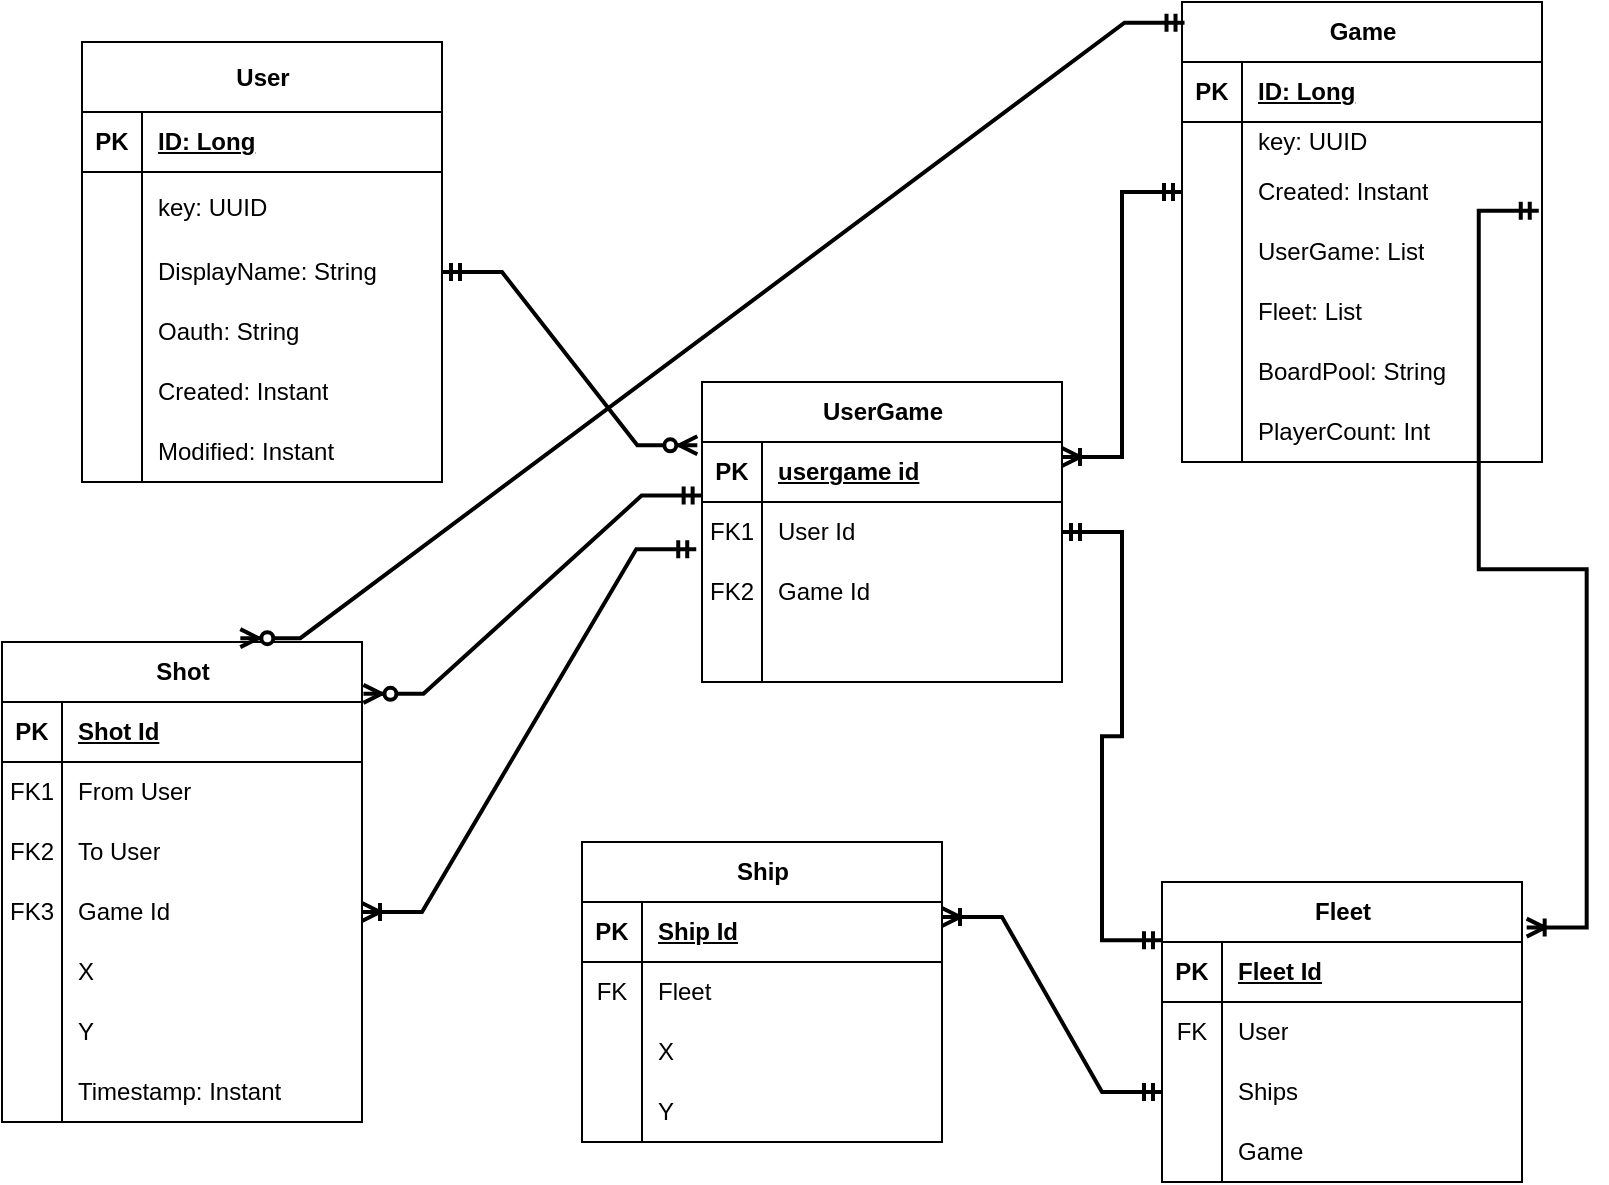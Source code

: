 <mxfile version="23.1.7" type="device">
  <diagram name="Page-1" id="1R1ldzDzsfyXUesDslBt">
    <mxGraphModel dx="1389" dy="1859" grid="1" gridSize="10" guides="1" tooltips="1" connect="1" arrows="1" fold="1" page="1" pageScale="1" pageWidth="850" pageHeight="1100" math="0" shadow="0">
      <root>
        <mxCell id="0" />
        <mxCell id="1" parent="0" />
        <mxCell id="1t25K9Thk2NmWBU2f-A0-1" value="User" style="shape=table;startSize=35;container=1;collapsible=1;childLayout=tableLayout;fixedRows=1;rowLines=0;fontStyle=1;align=center;resizeLast=1;html=1;" vertex="1" parent="1">
          <mxGeometry x="70" y="-990" width="180" height="220" as="geometry" />
        </mxCell>
        <mxCell id="1t25K9Thk2NmWBU2f-A0-2" value="" style="shape=tableRow;horizontal=0;startSize=0;swimlaneHead=0;swimlaneBody=0;fillColor=none;collapsible=0;dropTarget=0;points=[[0,0.5],[1,0.5]];portConstraint=eastwest;top=0;left=0;right=0;bottom=1;" vertex="1" parent="1t25K9Thk2NmWBU2f-A0-1">
          <mxGeometry y="35" width="180" height="30" as="geometry" />
        </mxCell>
        <mxCell id="1t25K9Thk2NmWBU2f-A0-3" value="PK" style="shape=partialRectangle;connectable=0;fillColor=none;top=0;left=0;bottom=0;right=0;fontStyle=1;overflow=hidden;whiteSpace=wrap;html=1;" vertex="1" parent="1t25K9Thk2NmWBU2f-A0-2">
          <mxGeometry width="30" height="30" as="geometry">
            <mxRectangle width="30" height="30" as="alternateBounds" />
          </mxGeometry>
        </mxCell>
        <mxCell id="1t25K9Thk2NmWBU2f-A0-4" value="ID: Long" style="shape=partialRectangle;connectable=0;fillColor=none;top=0;left=0;bottom=0;right=0;align=left;spacingLeft=6;fontStyle=5;overflow=hidden;whiteSpace=wrap;html=1;" vertex="1" parent="1t25K9Thk2NmWBU2f-A0-2">
          <mxGeometry x="30" width="150" height="30" as="geometry">
            <mxRectangle width="150" height="30" as="alternateBounds" />
          </mxGeometry>
        </mxCell>
        <mxCell id="1t25K9Thk2NmWBU2f-A0-5" value="" style="shape=tableRow;horizontal=0;startSize=0;swimlaneHead=0;swimlaneBody=0;fillColor=none;collapsible=0;dropTarget=0;points=[[0,0.5],[1,0.5]];portConstraint=eastwest;top=0;left=0;right=0;bottom=0;" vertex="1" parent="1t25K9Thk2NmWBU2f-A0-1">
          <mxGeometry y="65" width="180" height="35" as="geometry" />
        </mxCell>
        <mxCell id="1t25K9Thk2NmWBU2f-A0-6" value="" style="shape=partialRectangle;connectable=0;fillColor=none;top=0;left=0;bottom=0;right=0;editable=1;overflow=hidden;whiteSpace=wrap;html=1;" vertex="1" parent="1t25K9Thk2NmWBU2f-A0-5">
          <mxGeometry width="30" height="35" as="geometry">
            <mxRectangle width="30" height="35" as="alternateBounds" />
          </mxGeometry>
        </mxCell>
        <mxCell id="1t25K9Thk2NmWBU2f-A0-7" value="key: UUID" style="shape=partialRectangle;connectable=0;fillColor=none;top=0;left=0;bottom=0;right=0;align=left;spacingLeft=6;overflow=hidden;whiteSpace=wrap;html=1;" vertex="1" parent="1t25K9Thk2NmWBU2f-A0-5">
          <mxGeometry x="30" width="150" height="35" as="geometry">
            <mxRectangle width="150" height="35" as="alternateBounds" />
          </mxGeometry>
        </mxCell>
        <mxCell id="1t25K9Thk2NmWBU2f-A0-8" value="" style="shape=tableRow;horizontal=0;startSize=0;swimlaneHead=0;swimlaneBody=0;fillColor=none;collapsible=0;dropTarget=0;points=[[0,0.5],[1,0.5]];portConstraint=eastwest;top=0;left=0;right=0;bottom=0;" vertex="1" parent="1t25K9Thk2NmWBU2f-A0-1">
          <mxGeometry y="100" width="180" height="30" as="geometry" />
        </mxCell>
        <mxCell id="1t25K9Thk2NmWBU2f-A0-9" value="" style="shape=partialRectangle;connectable=0;fillColor=none;top=0;left=0;bottom=0;right=0;editable=1;overflow=hidden;whiteSpace=wrap;html=1;" vertex="1" parent="1t25K9Thk2NmWBU2f-A0-8">
          <mxGeometry width="30" height="30" as="geometry">
            <mxRectangle width="30" height="30" as="alternateBounds" />
          </mxGeometry>
        </mxCell>
        <mxCell id="1t25K9Thk2NmWBU2f-A0-10" value="DisplayName: String" style="shape=partialRectangle;connectable=0;fillColor=none;top=0;left=0;bottom=0;right=0;align=left;spacingLeft=6;overflow=hidden;whiteSpace=wrap;html=1;" vertex="1" parent="1t25K9Thk2NmWBU2f-A0-8">
          <mxGeometry x="30" width="150" height="30" as="geometry">
            <mxRectangle width="150" height="30" as="alternateBounds" />
          </mxGeometry>
        </mxCell>
        <mxCell id="1t25K9Thk2NmWBU2f-A0-11" value="" style="shape=tableRow;horizontal=0;startSize=0;swimlaneHead=0;swimlaneBody=0;fillColor=none;collapsible=0;dropTarget=0;points=[[0,0.5],[1,0.5]];portConstraint=eastwest;top=0;left=0;right=0;bottom=0;" vertex="1" parent="1t25K9Thk2NmWBU2f-A0-1">
          <mxGeometry y="130" width="180" height="30" as="geometry" />
        </mxCell>
        <mxCell id="1t25K9Thk2NmWBU2f-A0-12" value="" style="shape=partialRectangle;connectable=0;fillColor=none;top=0;left=0;bottom=0;right=0;editable=1;overflow=hidden;whiteSpace=wrap;html=1;" vertex="1" parent="1t25K9Thk2NmWBU2f-A0-11">
          <mxGeometry width="30" height="30" as="geometry">
            <mxRectangle width="30" height="30" as="alternateBounds" />
          </mxGeometry>
        </mxCell>
        <mxCell id="1t25K9Thk2NmWBU2f-A0-13" value="Oauth: String" style="shape=partialRectangle;connectable=0;fillColor=none;top=0;left=0;bottom=0;right=0;align=left;spacingLeft=6;overflow=hidden;whiteSpace=wrap;html=1;" vertex="1" parent="1t25K9Thk2NmWBU2f-A0-11">
          <mxGeometry x="30" width="150" height="30" as="geometry">
            <mxRectangle width="150" height="30" as="alternateBounds" />
          </mxGeometry>
        </mxCell>
        <mxCell id="1t25K9Thk2NmWBU2f-A0-95" value="" style="shape=tableRow;horizontal=0;startSize=0;swimlaneHead=0;swimlaneBody=0;fillColor=none;collapsible=0;dropTarget=0;points=[[0,0.5],[1,0.5]];portConstraint=eastwest;top=0;left=0;right=0;bottom=0;" vertex="1" parent="1t25K9Thk2NmWBU2f-A0-1">
          <mxGeometry y="160" width="180" height="30" as="geometry" />
        </mxCell>
        <mxCell id="1t25K9Thk2NmWBU2f-A0-96" value="" style="shape=partialRectangle;connectable=0;fillColor=none;top=0;left=0;bottom=0;right=0;editable=1;overflow=hidden;whiteSpace=wrap;html=1;" vertex="1" parent="1t25K9Thk2NmWBU2f-A0-95">
          <mxGeometry width="30" height="30" as="geometry">
            <mxRectangle width="30" height="30" as="alternateBounds" />
          </mxGeometry>
        </mxCell>
        <mxCell id="1t25K9Thk2NmWBU2f-A0-97" value="Created: Instant" style="shape=partialRectangle;connectable=0;fillColor=none;top=0;left=0;bottom=0;right=0;align=left;spacingLeft=6;overflow=hidden;whiteSpace=wrap;html=1;" vertex="1" parent="1t25K9Thk2NmWBU2f-A0-95">
          <mxGeometry x="30" width="150" height="30" as="geometry">
            <mxRectangle width="150" height="30" as="alternateBounds" />
          </mxGeometry>
        </mxCell>
        <mxCell id="1t25K9Thk2NmWBU2f-A0-98" value="" style="shape=tableRow;horizontal=0;startSize=0;swimlaneHead=0;swimlaneBody=0;fillColor=none;collapsible=0;dropTarget=0;points=[[0,0.5],[1,0.5]];portConstraint=eastwest;top=0;left=0;right=0;bottom=0;" vertex="1" parent="1t25K9Thk2NmWBU2f-A0-1">
          <mxGeometry y="190" width="180" height="30" as="geometry" />
        </mxCell>
        <mxCell id="1t25K9Thk2NmWBU2f-A0-99" value="" style="shape=partialRectangle;connectable=0;fillColor=none;top=0;left=0;bottom=0;right=0;editable=1;overflow=hidden;whiteSpace=wrap;html=1;" vertex="1" parent="1t25K9Thk2NmWBU2f-A0-98">
          <mxGeometry width="30" height="30" as="geometry">
            <mxRectangle width="30" height="30" as="alternateBounds" />
          </mxGeometry>
        </mxCell>
        <mxCell id="1t25K9Thk2NmWBU2f-A0-100" value="Modified: Instant" style="shape=partialRectangle;connectable=0;fillColor=none;top=0;left=0;bottom=0;right=0;align=left;spacingLeft=6;overflow=hidden;whiteSpace=wrap;html=1;" vertex="1" parent="1t25K9Thk2NmWBU2f-A0-98">
          <mxGeometry x="30" width="150" height="30" as="geometry">
            <mxRectangle width="150" height="30" as="alternateBounds" />
          </mxGeometry>
        </mxCell>
        <mxCell id="1t25K9Thk2NmWBU2f-A0-14" value="Game" style="shape=table;startSize=30;container=1;collapsible=1;childLayout=tableLayout;fixedRows=1;rowLines=0;fontStyle=1;align=center;resizeLast=1;html=1;" vertex="1" parent="1">
          <mxGeometry x="620" y="-1010" width="180" height="230" as="geometry" />
        </mxCell>
        <mxCell id="1t25K9Thk2NmWBU2f-A0-15" value="" style="shape=tableRow;horizontal=0;startSize=0;swimlaneHead=0;swimlaneBody=0;fillColor=none;collapsible=0;dropTarget=0;points=[[0,0.5],[1,0.5]];portConstraint=eastwest;top=0;left=0;right=0;bottom=1;" vertex="1" parent="1t25K9Thk2NmWBU2f-A0-14">
          <mxGeometry y="30" width="180" height="30" as="geometry" />
        </mxCell>
        <mxCell id="1t25K9Thk2NmWBU2f-A0-16" value="PK" style="shape=partialRectangle;connectable=0;fillColor=none;top=0;left=0;bottom=0;right=0;fontStyle=1;overflow=hidden;whiteSpace=wrap;html=1;" vertex="1" parent="1t25K9Thk2NmWBU2f-A0-15">
          <mxGeometry width="30" height="30" as="geometry">
            <mxRectangle width="30" height="30" as="alternateBounds" />
          </mxGeometry>
        </mxCell>
        <mxCell id="1t25K9Thk2NmWBU2f-A0-17" value="ID: Long" style="shape=partialRectangle;connectable=0;fillColor=none;top=0;left=0;bottom=0;right=0;align=left;spacingLeft=6;fontStyle=5;overflow=hidden;whiteSpace=wrap;html=1;" vertex="1" parent="1t25K9Thk2NmWBU2f-A0-15">
          <mxGeometry x="30" width="150" height="30" as="geometry">
            <mxRectangle width="150" height="30" as="alternateBounds" />
          </mxGeometry>
        </mxCell>
        <mxCell id="1t25K9Thk2NmWBU2f-A0-18" value="" style="shape=tableRow;horizontal=0;startSize=0;swimlaneHead=0;swimlaneBody=0;fillColor=none;collapsible=0;dropTarget=0;points=[[0,0.5],[1,0.5]];portConstraint=eastwest;top=0;left=0;right=0;bottom=0;" vertex="1" parent="1t25K9Thk2NmWBU2f-A0-14">
          <mxGeometry y="60" width="180" height="20" as="geometry" />
        </mxCell>
        <mxCell id="1t25K9Thk2NmWBU2f-A0-19" value="" style="shape=partialRectangle;connectable=0;fillColor=none;top=0;left=0;bottom=0;right=0;editable=1;overflow=hidden;whiteSpace=wrap;html=1;" vertex="1" parent="1t25K9Thk2NmWBU2f-A0-18">
          <mxGeometry width="30" height="20" as="geometry">
            <mxRectangle width="30" height="20" as="alternateBounds" />
          </mxGeometry>
        </mxCell>
        <mxCell id="1t25K9Thk2NmWBU2f-A0-20" value="key: UUID" style="shape=partialRectangle;connectable=0;fillColor=none;top=0;left=0;bottom=0;right=0;align=left;spacingLeft=6;overflow=hidden;whiteSpace=wrap;html=1;" vertex="1" parent="1t25K9Thk2NmWBU2f-A0-18">
          <mxGeometry x="30" width="150" height="20" as="geometry">
            <mxRectangle width="150" height="20" as="alternateBounds" />
          </mxGeometry>
        </mxCell>
        <mxCell id="1t25K9Thk2NmWBU2f-A0-21" value="" style="shape=tableRow;horizontal=0;startSize=0;swimlaneHead=0;swimlaneBody=0;fillColor=none;collapsible=0;dropTarget=0;points=[[0,0.5],[1,0.5]];portConstraint=eastwest;top=0;left=0;right=0;bottom=0;" vertex="1" parent="1t25K9Thk2NmWBU2f-A0-14">
          <mxGeometry y="80" width="180" height="30" as="geometry" />
        </mxCell>
        <mxCell id="1t25K9Thk2NmWBU2f-A0-22" value="" style="shape=partialRectangle;connectable=0;fillColor=none;top=0;left=0;bottom=0;right=0;editable=1;overflow=hidden;whiteSpace=wrap;html=1;" vertex="1" parent="1t25K9Thk2NmWBU2f-A0-21">
          <mxGeometry width="30" height="30" as="geometry">
            <mxRectangle width="30" height="30" as="alternateBounds" />
          </mxGeometry>
        </mxCell>
        <mxCell id="1t25K9Thk2NmWBU2f-A0-23" value="Created: Instant" style="shape=partialRectangle;connectable=0;fillColor=none;top=0;left=0;bottom=0;right=0;align=left;spacingLeft=6;overflow=hidden;whiteSpace=wrap;html=1;" vertex="1" parent="1t25K9Thk2NmWBU2f-A0-21">
          <mxGeometry x="30" width="150" height="30" as="geometry">
            <mxRectangle width="150" height="30" as="alternateBounds" />
          </mxGeometry>
        </mxCell>
        <mxCell id="1t25K9Thk2NmWBU2f-A0-24" value="" style="shape=tableRow;horizontal=0;startSize=0;swimlaneHead=0;swimlaneBody=0;fillColor=none;collapsible=0;dropTarget=0;points=[[0,0.5],[1,0.5]];portConstraint=eastwest;top=0;left=0;right=0;bottom=0;" vertex="1" parent="1t25K9Thk2NmWBU2f-A0-14">
          <mxGeometry y="110" width="180" height="30" as="geometry" />
        </mxCell>
        <mxCell id="1t25K9Thk2NmWBU2f-A0-25" value="" style="shape=partialRectangle;connectable=0;fillColor=none;top=0;left=0;bottom=0;right=0;editable=1;overflow=hidden;whiteSpace=wrap;html=1;" vertex="1" parent="1t25K9Thk2NmWBU2f-A0-24">
          <mxGeometry width="30" height="30" as="geometry">
            <mxRectangle width="30" height="30" as="alternateBounds" />
          </mxGeometry>
        </mxCell>
        <mxCell id="1t25K9Thk2NmWBU2f-A0-26" value="UserGame: List" style="shape=partialRectangle;connectable=0;fillColor=none;top=0;left=0;bottom=0;right=0;align=left;spacingLeft=6;overflow=hidden;whiteSpace=wrap;html=1;" vertex="1" parent="1t25K9Thk2NmWBU2f-A0-24">
          <mxGeometry x="30" width="150" height="30" as="geometry">
            <mxRectangle width="150" height="30" as="alternateBounds" />
          </mxGeometry>
        </mxCell>
        <mxCell id="1t25K9Thk2NmWBU2f-A0-110" value="" style="shape=tableRow;horizontal=0;startSize=0;swimlaneHead=0;swimlaneBody=0;fillColor=none;collapsible=0;dropTarget=0;points=[[0,0.5],[1,0.5]];portConstraint=eastwest;top=0;left=0;right=0;bottom=0;" vertex="1" parent="1t25K9Thk2NmWBU2f-A0-14">
          <mxGeometry y="140" width="180" height="30" as="geometry" />
        </mxCell>
        <mxCell id="1t25K9Thk2NmWBU2f-A0-111" value="" style="shape=partialRectangle;connectable=0;fillColor=none;top=0;left=0;bottom=0;right=0;editable=1;overflow=hidden;whiteSpace=wrap;html=1;" vertex="1" parent="1t25K9Thk2NmWBU2f-A0-110">
          <mxGeometry width="30" height="30" as="geometry">
            <mxRectangle width="30" height="30" as="alternateBounds" />
          </mxGeometry>
        </mxCell>
        <mxCell id="1t25K9Thk2NmWBU2f-A0-112" value="Fleet: List" style="shape=partialRectangle;connectable=0;fillColor=none;top=0;left=0;bottom=0;right=0;align=left;spacingLeft=6;overflow=hidden;whiteSpace=wrap;html=1;" vertex="1" parent="1t25K9Thk2NmWBU2f-A0-110">
          <mxGeometry x="30" width="150" height="30" as="geometry">
            <mxRectangle width="150" height="30" as="alternateBounds" />
          </mxGeometry>
        </mxCell>
        <mxCell id="1t25K9Thk2NmWBU2f-A0-113" value="" style="shape=tableRow;horizontal=0;startSize=0;swimlaneHead=0;swimlaneBody=0;fillColor=none;collapsible=0;dropTarget=0;points=[[0,0.5],[1,0.5]];portConstraint=eastwest;top=0;left=0;right=0;bottom=0;" vertex="1" parent="1t25K9Thk2NmWBU2f-A0-14">
          <mxGeometry y="170" width="180" height="30" as="geometry" />
        </mxCell>
        <mxCell id="1t25K9Thk2NmWBU2f-A0-114" value="" style="shape=partialRectangle;connectable=0;fillColor=none;top=0;left=0;bottom=0;right=0;editable=1;overflow=hidden;whiteSpace=wrap;html=1;" vertex="1" parent="1t25K9Thk2NmWBU2f-A0-113">
          <mxGeometry width="30" height="30" as="geometry">
            <mxRectangle width="30" height="30" as="alternateBounds" />
          </mxGeometry>
        </mxCell>
        <mxCell id="1t25K9Thk2NmWBU2f-A0-115" value="BoardPool: String" style="shape=partialRectangle;connectable=0;fillColor=none;top=0;left=0;bottom=0;right=0;align=left;spacingLeft=6;overflow=hidden;whiteSpace=wrap;html=1;" vertex="1" parent="1t25K9Thk2NmWBU2f-A0-113">
          <mxGeometry x="30" width="150" height="30" as="geometry">
            <mxRectangle width="150" height="30" as="alternateBounds" />
          </mxGeometry>
        </mxCell>
        <mxCell id="1t25K9Thk2NmWBU2f-A0-116" value="" style="shape=tableRow;horizontal=0;startSize=0;swimlaneHead=0;swimlaneBody=0;fillColor=none;collapsible=0;dropTarget=0;points=[[0,0.5],[1,0.5]];portConstraint=eastwest;top=0;left=0;right=0;bottom=0;" vertex="1" parent="1t25K9Thk2NmWBU2f-A0-14">
          <mxGeometry y="200" width="180" height="30" as="geometry" />
        </mxCell>
        <mxCell id="1t25K9Thk2NmWBU2f-A0-117" value="" style="shape=partialRectangle;connectable=0;fillColor=none;top=0;left=0;bottom=0;right=0;editable=1;overflow=hidden;whiteSpace=wrap;html=1;" vertex="1" parent="1t25K9Thk2NmWBU2f-A0-116">
          <mxGeometry width="30" height="30" as="geometry">
            <mxRectangle width="30" height="30" as="alternateBounds" />
          </mxGeometry>
        </mxCell>
        <mxCell id="1t25K9Thk2NmWBU2f-A0-118" value="PlayerCount: Int" style="shape=partialRectangle;connectable=0;fillColor=none;top=0;left=0;bottom=0;right=0;align=left;spacingLeft=6;overflow=hidden;whiteSpace=wrap;html=1;" vertex="1" parent="1t25K9Thk2NmWBU2f-A0-116">
          <mxGeometry x="30" width="150" height="30" as="geometry">
            <mxRectangle width="150" height="30" as="alternateBounds" />
          </mxGeometry>
        </mxCell>
        <mxCell id="1t25K9Thk2NmWBU2f-A0-27" value="UserGame" style="shape=table;startSize=30;container=1;collapsible=1;childLayout=tableLayout;fixedRows=1;rowLines=0;fontStyle=1;align=center;resizeLast=1;html=1;" vertex="1" parent="1">
          <mxGeometry x="380" y="-820" width="180" height="150" as="geometry" />
        </mxCell>
        <mxCell id="1t25K9Thk2NmWBU2f-A0-28" value="" style="shape=tableRow;horizontal=0;startSize=0;swimlaneHead=0;swimlaneBody=0;fillColor=none;collapsible=0;dropTarget=0;points=[[0,0.5],[1,0.5]];portConstraint=eastwest;top=0;left=0;right=0;bottom=1;" vertex="1" parent="1t25K9Thk2NmWBU2f-A0-27">
          <mxGeometry y="30" width="180" height="30" as="geometry" />
        </mxCell>
        <mxCell id="1t25K9Thk2NmWBU2f-A0-29" value="PK" style="shape=partialRectangle;connectable=0;fillColor=none;top=0;left=0;bottom=0;right=0;fontStyle=1;overflow=hidden;whiteSpace=wrap;html=1;" vertex="1" parent="1t25K9Thk2NmWBU2f-A0-28">
          <mxGeometry width="30" height="30" as="geometry">
            <mxRectangle width="30" height="30" as="alternateBounds" />
          </mxGeometry>
        </mxCell>
        <mxCell id="1t25K9Thk2NmWBU2f-A0-30" value="usergame id" style="shape=partialRectangle;connectable=0;fillColor=none;top=0;left=0;bottom=0;right=0;align=left;spacingLeft=6;fontStyle=5;overflow=hidden;whiteSpace=wrap;html=1;" vertex="1" parent="1t25K9Thk2NmWBU2f-A0-28">
          <mxGeometry x="30" width="150" height="30" as="geometry">
            <mxRectangle width="150" height="30" as="alternateBounds" />
          </mxGeometry>
        </mxCell>
        <mxCell id="1t25K9Thk2NmWBU2f-A0-31" value="" style="shape=tableRow;horizontal=0;startSize=0;swimlaneHead=0;swimlaneBody=0;fillColor=none;collapsible=0;dropTarget=0;points=[[0,0.5],[1,0.5]];portConstraint=eastwest;top=0;left=0;right=0;bottom=0;" vertex="1" parent="1t25K9Thk2NmWBU2f-A0-27">
          <mxGeometry y="60" width="180" height="30" as="geometry" />
        </mxCell>
        <mxCell id="1t25K9Thk2NmWBU2f-A0-32" value="FK1" style="shape=partialRectangle;connectable=0;fillColor=none;top=0;left=0;bottom=0;right=0;editable=1;overflow=hidden;whiteSpace=wrap;html=1;" vertex="1" parent="1t25K9Thk2NmWBU2f-A0-31">
          <mxGeometry width="30" height="30" as="geometry">
            <mxRectangle width="30" height="30" as="alternateBounds" />
          </mxGeometry>
        </mxCell>
        <mxCell id="1t25K9Thk2NmWBU2f-A0-33" value="User Id" style="shape=partialRectangle;connectable=0;fillColor=none;top=0;left=0;bottom=0;right=0;align=left;spacingLeft=6;overflow=hidden;whiteSpace=wrap;html=1;" vertex="1" parent="1t25K9Thk2NmWBU2f-A0-31">
          <mxGeometry x="30" width="150" height="30" as="geometry">
            <mxRectangle width="150" height="30" as="alternateBounds" />
          </mxGeometry>
        </mxCell>
        <mxCell id="1t25K9Thk2NmWBU2f-A0-34" value="" style="shape=tableRow;horizontal=0;startSize=0;swimlaneHead=0;swimlaneBody=0;fillColor=none;collapsible=0;dropTarget=0;points=[[0,0.5],[1,0.5]];portConstraint=eastwest;top=0;left=0;right=0;bottom=0;" vertex="1" parent="1t25K9Thk2NmWBU2f-A0-27">
          <mxGeometry y="90" width="180" height="30" as="geometry" />
        </mxCell>
        <mxCell id="1t25K9Thk2NmWBU2f-A0-35" value="FK2" style="shape=partialRectangle;connectable=0;fillColor=none;top=0;left=0;bottom=0;right=0;editable=1;overflow=hidden;whiteSpace=wrap;html=1;" vertex="1" parent="1t25K9Thk2NmWBU2f-A0-34">
          <mxGeometry width="30" height="30" as="geometry">
            <mxRectangle width="30" height="30" as="alternateBounds" />
          </mxGeometry>
        </mxCell>
        <mxCell id="1t25K9Thk2NmWBU2f-A0-36" value="Game Id" style="shape=partialRectangle;connectable=0;fillColor=none;top=0;left=0;bottom=0;right=0;align=left;spacingLeft=6;overflow=hidden;whiteSpace=wrap;html=1;" vertex="1" parent="1t25K9Thk2NmWBU2f-A0-34">
          <mxGeometry x="30" width="150" height="30" as="geometry">
            <mxRectangle width="150" height="30" as="alternateBounds" />
          </mxGeometry>
        </mxCell>
        <mxCell id="1t25K9Thk2NmWBU2f-A0-37" value="" style="shape=tableRow;horizontal=0;startSize=0;swimlaneHead=0;swimlaneBody=0;fillColor=none;collapsible=0;dropTarget=0;points=[[0,0.5],[1,0.5]];portConstraint=eastwest;top=0;left=0;right=0;bottom=0;" vertex="1" parent="1t25K9Thk2NmWBU2f-A0-27">
          <mxGeometry y="120" width="180" height="30" as="geometry" />
        </mxCell>
        <mxCell id="1t25K9Thk2NmWBU2f-A0-38" value="" style="shape=partialRectangle;connectable=0;fillColor=none;top=0;left=0;bottom=0;right=0;editable=1;overflow=hidden;whiteSpace=wrap;html=1;" vertex="1" parent="1t25K9Thk2NmWBU2f-A0-37">
          <mxGeometry width="30" height="30" as="geometry">
            <mxRectangle width="30" height="30" as="alternateBounds" />
          </mxGeometry>
        </mxCell>
        <mxCell id="1t25K9Thk2NmWBU2f-A0-39" value="" style="shape=partialRectangle;connectable=0;fillColor=none;top=0;left=0;bottom=0;right=0;align=left;spacingLeft=6;overflow=hidden;whiteSpace=wrap;html=1;" vertex="1" parent="1t25K9Thk2NmWBU2f-A0-37">
          <mxGeometry x="30" width="150" height="30" as="geometry">
            <mxRectangle width="150" height="30" as="alternateBounds" />
          </mxGeometry>
        </mxCell>
        <mxCell id="1t25K9Thk2NmWBU2f-A0-40" value="Shot" style="shape=table;startSize=30;container=1;collapsible=1;childLayout=tableLayout;fixedRows=1;rowLines=0;fontStyle=1;align=center;resizeLast=1;html=1;" vertex="1" parent="1">
          <mxGeometry x="30" y="-690" width="180" height="240" as="geometry" />
        </mxCell>
        <mxCell id="1t25K9Thk2NmWBU2f-A0-41" value="" style="shape=tableRow;horizontal=0;startSize=0;swimlaneHead=0;swimlaneBody=0;fillColor=none;collapsible=0;dropTarget=0;points=[[0,0.5],[1,0.5]];portConstraint=eastwest;top=0;left=0;right=0;bottom=1;" vertex="1" parent="1t25K9Thk2NmWBU2f-A0-40">
          <mxGeometry y="30" width="180" height="30" as="geometry" />
        </mxCell>
        <mxCell id="1t25K9Thk2NmWBU2f-A0-42" value="PK" style="shape=partialRectangle;connectable=0;fillColor=none;top=0;left=0;bottom=0;right=0;fontStyle=1;overflow=hidden;whiteSpace=wrap;html=1;" vertex="1" parent="1t25K9Thk2NmWBU2f-A0-41">
          <mxGeometry width="30" height="30" as="geometry">
            <mxRectangle width="30" height="30" as="alternateBounds" />
          </mxGeometry>
        </mxCell>
        <mxCell id="1t25K9Thk2NmWBU2f-A0-43" value="Shot Id" style="shape=partialRectangle;connectable=0;fillColor=none;top=0;left=0;bottom=0;right=0;align=left;spacingLeft=6;fontStyle=5;overflow=hidden;whiteSpace=wrap;html=1;" vertex="1" parent="1t25K9Thk2NmWBU2f-A0-41">
          <mxGeometry x="30" width="150" height="30" as="geometry">
            <mxRectangle width="150" height="30" as="alternateBounds" />
          </mxGeometry>
        </mxCell>
        <mxCell id="1t25K9Thk2NmWBU2f-A0-44" value="" style="shape=tableRow;horizontal=0;startSize=0;swimlaneHead=0;swimlaneBody=0;fillColor=none;collapsible=0;dropTarget=0;points=[[0,0.5],[1,0.5]];portConstraint=eastwest;top=0;left=0;right=0;bottom=0;" vertex="1" parent="1t25K9Thk2NmWBU2f-A0-40">
          <mxGeometry y="60" width="180" height="30" as="geometry" />
        </mxCell>
        <mxCell id="1t25K9Thk2NmWBU2f-A0-45" value="FK1" style="shape=partialRectangle;connectable=0;fillColor=none;top=0;left=0;bottom=0;right=0;editable=1;overflow=hidden;whiteSpace=wrap;html=1;" vertex="1" parent="1t25K9Thk2NmWBU2f-A0-44">
          <mxGeometry width="30" height="30" as="geometry">
            <mxRectangle width="30" height="30" as="alternateBounds" />
          </mxGeometry>
        </mxCell>
        <mxCell id="1t25K9Thk2NmWBU2f-A0-46" value="From User" style="shape=partialRectangle;connectable=0;fillColor=none;top=0;left=0;bottom=0;right=0;align=left;spacingLeft=6;overflow=hidden;whiteSpace=wrap;html=1;" vertex="1" parent="1t25K9Thk2NmWBU2f-A0-44">
          <mxGeometry x="30" width="150" height="30" as="geometry">
            <mxRectangle width="150" height="30" as="alternateBounds" />
          </mxGeometry>
        </mxCell>
        <mxCell id="1t25K9Thk2NmWBU2f-A0-47" value="" style="shape=tableRow;horizontal=0;startSize=0;swimlaneHead=0;swimlaneBody=0;fillColor=none;collapsible=0;dropTarget=0;points=[[0,0.5],[1,0.5]];portConstraint=eastwest;top=0;left=0;right=0;bottom=0;" vertex="1" parent="1t25K9Thk2NmWBU2f-A0-40">
          <mxGeometry y="90" width="180" height="30" as="geometry" />
        </mxCell>
        <mxCell id="1t25K9Thk2NmWBU2f-A0-48" value="FK2" style="shape=partialRectangle;connectable=0;fillColor=none;top=0;left=0;bottom=0;right=0;editable=1;overflow=hidden;whiteSpace=wrap;html=1;" vertex="1" parent="1t25K9Thk2NmWBU2f-A0-47">
          <mxGeometry width="30" height="30" as="geometry">
            <mxRectangle width="30" height="30" as="alternateBounds" />
          </mxGeometry>
        </mxCell>
        <mxCell id="1t25K9Thk2NmWBU2f-A0-49" value="To User" style="shape=partialRectangle;connectable=0;fillColor=none;top=0;left=0;bottom=0;right=0;align=left;spacingLeft=6;overflow=hidden;whiteSpace=wrap;html=1;" vertex="1" parent="1t25K9Thk2NmWBU2f-A0-47">
          <mxGeometry x="30" width="150" height="30" as="geometry">
            <mxRectangle width="150" height="30" as="alternateBounds" />
          </mxGeometry>
        </mxCell>
        <mxCell id="1t25K9Thk2NmWBU2f-A0-50" value="" style="shape=tableRow;horizontal=0;startSize=0;swimlaneHead=0;swimlaneBody=0;fillColor=none;collapsible=0;dropTarget=0;points=[[0,0.5],[1,0.5]];portConstraint=eastwest;top=0;left=0;right=0;bottom=0;" vertex="1" parent="1t25K9Thk2NmWBU2f-A0-40">
          <mxGeometry y="120" width="180" height="30" as="geometry" />
        </mxCell>
        <mxCell id="1t25K9Thk2NmWBU2f-A0-51" value="FK3" style="shape=partialRectangle;connectable=0;fillColor=none;top=0;left=0;bottom=0;right=0;editable=1;overflow=hidden;whiteSpace=wrap;html=1;" vertex="1" parent="1t25K9Thk2NmWBU2f-A0-50">
          <mxGeometry width="30" height="30" as="geometry">
            <mxRectangle width="30" height="30" as="alternateBounds" />
          </mxGeometry>
        </mxCell>
        <mxCell id="1t25K9Thk2NmWBU2f-A0-52" value="Game Id" style="shape=partialRectangle;connectable=0;fillColor=none;top=0;left=0;bottom=0;right=0;align=left;spacingLeft=6;overflow=hidden;whiteSpace=wrap;html=1;" vertex="1" parent="1t25K9Thk2NmWBU2f-A0-50">
          <mxGeometry x="30" width="150" height="30" as="geometry">
            <mxRectangle width="150" height="30" as="alternateBounds" />
          </mxGeometry>
        </mxCell>
        <mxCell id="1t25K9Thk2NmWBU2f-A0-101" value="" style="shape=tableRow;horizontal=0;startSize=0;swimlaneHead=0;swimlaneBody=0;fillColor=none;collapsible=0;dropTarget=0;points=[[0,0.5],[1,0.5]];portConstraint=eastwest;top=0;left=0;right=0;bottom=0;" vertex="1" parent="1t25K9Thk2NmWBU2f-A0-40">
          <mxGeometry y="150" width="180" height="30" as="geometry" />
        </mxCell>
        <mxCell id="1t25K9Thk2NmWBU2f-A0-102" value="" style="shape=partialRectangle;connectable=0;fillColor=none;top=0;left=0;bottom=0;right=0;editable=1;overflow=hidden;whiteSpace=wrap;html=1;" vertex="1" parent="1t25K9Thk2NmWBU2f-A0-101">
          <mxGeometry width="30" height="30" as="geometry">
            <mxRectangle width="30" height="30" as="alternateBounds" />
          </mxGeometry>
        </mxCell>
        <mxCell id="1t25K9Thk2NmWBU2f-A0-103" value="X" style="shape=partialRectangle;connectable=0;fillColor=none;top=0;left=0;bottom=0;right=0;align=left;spacingLeft=6;overflow=hidden;whiteSpace=wrap;html=1;" vertex="1" parent="1t25K9Thk2NmWBU2f-A0-101">
          <mxGeometry x="30" width="150" height="30" as="geometry">
            <mxRectangle width="150" height="30" as="alternateBounds" />
          </mxGeometry>
        </mxCell>
        <mxCell id="1t25K9Thk2NmWBU2f-A0-104" value="" style="shape=tableRow;horizontal=0;startSize=0;swimlaneHead=0;swimlaneBody=0;fillColor=none;collapsible=0;dropTarget=0;points=[[0,0.5],[1,0.5]];portConstraint=eastwest;top=0;left=0;right=0;bottom=0;" vertex="1" parent="1t25K9Thk2NmWBU2f-A0-40">
          <mxGeometry y="180" width="180" height="30" as="geometry" />
        </mxCell>
        <mxCell id="1t25K9Thk2NmWBU2f-A0-105" value="" style="shape=partialRectangle;connectable=0;fillColor=none;top=0;left=0;bottom=0;right=0;editable=1;overflow=hidden;whiteSpace=wrap;html=1;" vertex="1" parent="1t25K9Thk2NmWBU2f-A0-104">
          <mxGeometry width="30" height="30" as="geometry">
            <mxRectangle width="30" height="30" as="alternateBounds" />
          </mxGeometry>
        </mxCell>
        <mxCell id="1t25K9Thk2NmWBU2f-A0-106" value="Y" style="shape=partialRectangle;connectable=0;fillColor=none;top=0;left=0;bottom=0;right=0;align=left;spacingLeft=6;overflow=hidden;whiteSpace=wrap;html=1;" vertex="1" parent="1t25K9Thk2NmWBU2f-A0-104">
          <mxGeometry x="30" width="150" height="30" as="geometry">
            <mxRectangle width="150" height="30" as="alternateBounds" />
          </mxGeometry>
        </mxCell>
        <mxCell id="1t25K9Thk2NmWBU2f-A0-107" value="" style="shape=tableRow;horizontal=0;startSize=0;swimlaneHead=0;swimlaneBody=0;fillColor=none;collapsible=0;dropTarget=0;points=[[0,0.5],[1,0.5]];portConstraint=eastwest;top=0;left=0;right=0;bottom=0;" vertex="1" parent="1t25K9Thk2NmWBU2f-A0-40">
          <mxGeometry y="210" width="180" height="30" as="geometry" />
        </mxCell>
        <mxCell id="1t25K9Thk2NmWBU2f-A0-108" value="" style="shape=partialRectangle;connectable=0;fillColor=none;top=0;left=0;bottom=0;right=0;editable=1;overflow=hidden;whiteSpace=wrap;html=1;" vertex="1" parent="1t25K9Thk2NmWBU2f-A0-107">
          <mxGeometry width="30" height="30" as="geometry">
            <mxRectangle width="30" height="30" as="alternateBounds" />
          </mxGeometry>
        </mxCell>
        <mxCell id="1t25K9Thk2NmWBU2f-A0-109" value="Timestamp: Instant" style="shape=partialRectangle;connectable=0;fillColor=none;top=0;left=0;bottom=0;right=0;align=left;spacingLeft=6;overflow=hidden;whiteSpace=wrap;html=1;" vertex="1" parent="1t25K9Thk2NmWBU2f-A0-107">
          <mxGeometry x="30" width="150" height="30" as="geometry">
            <mxRectangle width="150" height="30" as="alternateBounds" />
          </mxGeometry>
        </mxCell>
        <mxCell id="1t25K9Thk2NmWBU2f-A0-53" value="Fleet" style="shape=table;startSize=30;container=1;collapsible=1;childLayout=tableLayout;fixedRows=1;rowLines=0;fontStyle=1;align=center;resizeLast=1;html=1;" vertex="1" parent="1">
          <mxGeometry x="610" y="-570" width="180" height="150" as="geometry" />
        </mxCell>
        <mxCell id="1t25K9Thk2NmWBU2f-A0-54" value="" style="shape=tableRow;horizontal=0;startSize=0;swimlaneHead=0;swimlaneBody=0;fillColor=none;collapsible=0;dropTarget=0;points=[[0,0.5],[1,0.5]];portConstraint=eastwest;top=0;left=0;right=0;bottom=1;" vertex="1" parent="1t25K9Thk2NmWBU2f-A0-53">
          <mxGeometry y="30" width="180" height="30" as="geometry" />
        </mxCell>
        <mxCell id="1t25K9Thk2NmWBU2f-A0-55" value="PK" style="shape=partialRectangle;connectable=0;fillColor=none;top=0;left=0;bottom=0;right=0;fontStyle=1;overflow=hidden;whiteSpace=wrap;html=1;" vertex="1" parent="1t25K9Thk2NmWBU2f-A0-54">
          <mxGeometry width="30" height="30" as="geometry">
            <mxRectangle width="30" height="30" as="alternateBounds" />
          </mxGeometry>
        </mxCell>
        <mxCell id="1t25K9Thk2NmWBU2f-A0-56" value="Fleet Id" style="shape=partialRectangle;connectable=0;fillColor=none;top=0;left=0;bottom=0;right=0;align=left;spacingLeft=6;fontStyle=5;overflow=hidden;whiteSpace=wrap;html=1;" vertex="1" parent="1t25K9Thk2NmWBU2f-A0-54">
          <mxGeometry x="30" width="150" height="30" as="geometry">
            <mxRectangle width="150" height="30" as="alternateBounds" />
          </mxGeometry>
        </mxCell>
        <mxCell id="1t25K9Thk2NmWBU2f-A0-57" value="" style="shape=tableRow;horizontal=0;startSize=0;swimlaneHead=0;swimlaneBody=0;fillColor=none;collapsible=0;dropTarget=0;points=[[0,0.5],[1,0.5]];portConstraint=eastwest;top=0;left=0;right=0;bottom=0;" vertex="1" parent="1t25K9Thk2NmWBU2f-A0-53">
          <mxGeometry y="60" width="180" height="30" as="geometry" />
        </mxCell>
        <mxCell id="1t25K9Thk2NmWBU2f-A0-58" value="FK" style="shape=partialRectangle;connectable=0;fillColor=none;top=0;left=0;bottom=0;right=0;editable=1;overflow=hidden;whiteSpace=wrap;html=1;" vertex="1" parent="1t25K9Thk2NmWBU2f-A0-57">
          <mxGeometry width="30" height="30" as="geometry">
            <mxRectangle width="30" height="30" as="alternateBounds" />
          </mxGeometry>
        </mxCell>
        <mxCell id="1t25K9Thk2NmWBU2f-A0-59" value="User" style="shape=partialRectangle;connectable=0;fillColor=none;top=0;left=0;bottom=0;right=0;align=left;spacingLeft=6;overflow=hidden;whiteSpace=wrap;html=1;" vertex="1" parent="1t25K9Thk2NmWBU2f-A0-57">
          <mxGeometry x="30" width="150" height="30" as="geometry">
            <mxRectangle width="150" height="30" as="alternateBounds" />
          </mxGeometry>
        </mxCell>
        <mxCell id="1t25K9Thk2NmWBU2f-A0-60" value="" style="shape=tableRow;horizontal=0;startSize=0;swimlaneHead=0;swimlaneBody=0;fillColor=none;collapsible=0;dropTarget=0;points=[[0,0.5],[1,0.5]];portConstraint=eastwest;top=0;left=0;right=0;bottom=0;" vertex="1" parent="1t25K9Thk2NmWBU2f-A0-53">
          <mxGeometry y="90" width="180" height="30" as="geometry" />
        </mxCell>
        <mxCell id="1t25K9Thk2NmWBU2f-A0-61" value="" style="shape=partialRectangle;connectable=0;fillColor=none;top=0;left=0;bottom=0;right=0;editable=1;overflow=hidden;whiteSpace=wrap;html=1;" vertex="1" parent="1t25K9Thk2NmWBU2f-A0-60">
          <mxGeometry width="30" height="30" as="geometry">
            <mxRectangle width="30" height="30" as="alternateBounds" />
          </mxGeometry>
        </mxCell>
        <mxCell id="1t25K9Thk2NmWBU2f-A0-62" value="Ships" style="shape=partialRectangle;connectable=0;fillColor=none;top=0;left=0;bottom=0;right=0;align=left;spacingLeft=6;overflow=hidden;whiteSpace=wrap;html=1;" vertex="1" parent="1t25K9Thk2NmWBU2f-A0-60">
          <mxGeometry x="30" width="150" height="30" as="geometry">
            <mxRectangle width="150" height="30" as="alternateBounds" />
          </mxGeometry>
        </mxCell>
        <mxCell id="1t25K9Thk2NmWBU2f-A0-63" value="" style="shape=tableRow;horizontal=0;startSize=0;swimlaneHead=0;swimlaneBody=0;fillColor=none;collapsible=0;dropTarget=0;points=[[0,0.5],[1,0.5]];portConstraint=eastwest;top=0;left=0;right=0;bottom=0;" vertex="1" parent="1t25K9Thk2NmWBU2f-A0-53">
          <mxGeometry y="120" width="180" height="30" as="geometry" />
        </mxCell>
        <mxCell id="1t25K9Thk2NmWBU2f-A0-64" value="" style="shape=partialRectangle;connectable=0;fillColor=none;top=0;left=0;bottom=0;right=0;editable=1;overflow=hidden;whiteSpace=wrap;html=1;" vertex="1" parent="1t25K9Thk2NmWBU2f-A0-63">
          <mxGeometry width="30" height="30" as="geometry">
            <mxRectangle width="30" height="30" as="alternateBounds" />
          </mxGeometry>
        </mxCell>
        <mxCell id="1t25K9Thk2NmWBU2f-A0-65" value="Game" style="shape=partialRectangle;connectable=0;fillColor=none;top=0;left=0;bottom=0;right=0;align=left;spacingLeft=6;overflow=hidden;whiteSpace=wrap;html=1;" vertex="1" parent="1t25K9Thk2NmWBU2f-A0-63">
          <mxGeometry x="30" width="150" height="30" as="geometry">
            <mxRectangle width="150" height="30" as="alternateBounds" />
          </mxGeometry>
        </mxCell>
        <mxCell id="1t25K9Thk2NmWBU2f-A0-66" value="Ship" style="shape=table;startSize=30;container=1;collapsible=1;childLayout=tableLayout;fixedRows=1;rowLines=0;fontStyle=1;align=center;resizeLast=1;html=1;" vertex="1" parent="1">
          <mxGeometry x="320" y="-590" width="180" height="150" as="geometry" />
        </mxCell>
        <mxCell id="1t25K9Thk2NmWBU2f-A0-67" value="" style="shape=tableRow;horizontal=0;startSize=0;swimlaneHead=0;swimlaneBody=0;fillColor=none;collapsible=0;dropTarget=0;points=[[0,0.5],[1,0.5]];portConstraint=eastwest;top=0;left=0;right=0;bottom=1;" vertex="1" parent="1t25K9Thk2NmWBU2f-A0-66">
          <mxGeometry y="30" width="180" height="30" as="geometry" />
        </mxCell>
        <mxCell id="1t25K9Thk2NmWBU2f-A0-68" value="PK" style="shape=partialRectangle;connectable=0;fillColor=none;top=0;left=0;bottom=0;right=0;fontStyle=1;overflow=hidden;whiteSpace=wrap;html=1;" vertex="1" parent="1t25K9Thk2NmWBU2f-A0-67">
          <mxGeometry width="30" height="30" as="geometry">
            <mxRectangle width="30" height="30" as="alternateBounds" />
          </mxGeometry>
        </mxCell>
        <mxCell id="1t25K9Thk2NmWBU2f-A0-69" value="Ship Id" style="shape=partialRectangle;connectable=0;fillColor=none;top=0;left=0;bottom=0;right=0;align=left;spacingLeft=6;fontStyle=5;overflow=hidden;whiteSpace=wrap;html=1;" vertex="1" parent="1t25K9Thk2NmWBU2f-A0-67">
          <mxGeometry x="30" width="150" height="30" as="geometry">
            <mxRectangle width="150" height="30" as="alternateBounds" />
          </mxGeometry>
        </mxCell>
        <mxCell id="1t25K9Thk2NmWBU2f-A0-70" value="" style="shape=tableRow;horizontal=0;startSize=0;swimlaneHead=0;swimlaneBody=0;fillColor=none;collapsible=0;dropTarget=0;points=[[0,0.5],[1,0.5]];portConstraint=eastwest;top=0;left=0;right=0;bottom=0;" vertex="1" parent="1t25K9Thk2NmWBU2f-A0-66">
          <mxGeometry y="60" width="180" height="30" as="geometry" />
        </mxCell>
        <mxCell id="1t25K9Thk2NmWBU2f-A0-71" value="FK" style="shape=partialRectangle;connectable=0;fillColor=none;top=0;left=0;bottom=0;right=0;editable=1;overflow=hidden;whiteSpace=wrap;html=1;" vertex="1" parent="1t25K9Thk2NmWBU2f-A0-70">
          <mxGeometry width="30" height="30" as="geometry">
            <mxRectangle width="30" height="30" as="alternateBounds" />
          </mxGeometry>
        </mxCell>
        <mxCell id="1t25K9Thk2NmWBU2f-A0-72" value="Fleet" style="shape=partialRectangle;connectable=0;fillColor=none;top=0;left=0;bottom=0;right=0;align=left;spacingLeft=6;overflow=hidden;whiteSpace=wrap;html=1;" vertex="1" parent="1t25K9Thk2NmWBU2f-A0-70">
          <mxGeometry x="30" width="150" height="30" as="geometry">
            <mxRectangle width="150" height="30" as="alternateBounds" />
          </mxGeometry>
        </mxCell>
        <mxCell id="1t25K9Thk2NmWBU2f-A0-73" value="" style="shape=tableRow;horizontal=0;startSize=0;swimlaneHead=0;swimlaneBody=0;fillColor=none;collapsible=0;dropTarget=0;points=[[0,0.5],[1,0.5]];portConstraint=eastwest;top=0;left=0;right=0;bottom=0;" vertex="1" parent="1t25K9Thk2NmWBU2f-A0-66">
          <mxGeometry y="90" width="180" height="30" as="geometry" />
        </mxCell>
        <mxCell id="1t25K9Thk2NmWBU2f-A0-74" value="" style="shape=partialRectangle;connectable=0;fillColor=none;top=0;left=0;bottom=0;right=0;editable=1;overflow=hidden;whiteSpace=wrap;html=1;" vertex="1" parent="1t25K9Thk2NmWBU2f-A0-73">
          <mxGeometry width="30" height="30" as="geometry">
            <mxRectangle width="30" height="30" as="alternateBounds" />
          </mxGeometry>
        </mxCell>
        <mxCell id="1t25K9Thk2NmWBU2f-A0-75" value="X" style="shape=partialRectangle;connectable=0;fillColor=none;top=0;left=0;bottom=0;right=0;align=left;spacingLeft=6;overflow=hidden;whiteSpace=wrap;html=1;" vertex="1" parent="1t25K9Thk2NmWBU2f-A0-73">
          <mxGeometry x="30" width="150" height="30" as="geometry">
            <mxRectangle width="150" height="30" as="alternateBounds" />
          </mxGeometry>
        </mxCell>
        <mxCell id="1t25K9Thk2NmWBU2f-A0-76" value="" style="shape=tableRow;horizontal=0;startSize=0;swimlaneHead=0;swimlaneBody=0;fillColor=none;collapsible=0;dropTarget=0;points=[[0,0.5],[1,0.5]];portConstraint=eastwest;top=0;left=0;right=0;bottom=0;" vertex="1" parent="1t25K9Thk2NmWBU2f-A0-66">
          <mxGeometry y="120" width="180" height="30" as="geometry" />
        </mxCell>
        <mxCell id="1t25K9Thk2NmWBU2f-A0-77" value="" style="shape=partialRectangle;connectable=0;fillColor=none;top=0;left=0;bottom=0;right=0;editable=1;overflow=hidden;whiteSpace=wrap;html=1;" vertex="1" parent="1t25K9Thk2NmWBU2f-A0-76">
          <mxGeometry width="30" height="30" as="geometry">
            <mxRectangle width="30" height="30" as="alternateBounds" />
          </mxGeometry>
        </mxCell>
        <mxCell id="1t25K9Thk2NmWBU2f-A0-78" value="Y" style="shape=partialRectangle;connectable=0;fillColor=none;top=0;left=0;bottom=0;right=0;align=left;spacingLeft=6;overflow=hidden;whiteSpace=wrap;html=1;" vertex="1" parent="1t25K9Thk2NmWBU2f-A0-76">
          <mxGeometry x="30" width="150" height="30" as="geometry">
            <mxRectangle width="150" height="30" as="alternateBounds" />
          </mxGeometry>
        </mxCell>
        <mxCell id="1t25K9Thk2NmWBU2f-A0-119" value="" style="edgeStyle=entityRelationEdgeStyle;fontSize=12;html=1;endArrow=ERoneToMany;startArrow=ERmandOne;rounded=0;entryX=1;entryY=0.25;entryDx=0;entryDy=0;exitX=0;exitY=0.5;exitDx=0;exitDy=0;strokeWidth=2;endSize=6;" edge="1" parent="1" source="1t25K9Thk2NmWBU2f-A0-60" target="1t25K9Thk2NmWBU2f-A0-66">
          <mxGeometry width="100" height="100" relative="1" as="geometry">
            <mxPoint x="560" y="-730" as="sourcePoint" />
            <mxPoint x="570" y="-810" as="targetPoint" />
            <Array as="points">
              <mxPoint x="550" y="-800" />
            </Array>
          </mxGeometry>
        </mxCell>
        <mxCell id="1t25K9Thk2NmWBU2f-A0-120" value="" style="edgeStyle=entityRelationEdgeStyle;fontSize=12;html=1;endArrow=ERmandOne;startArrow=ERmandOne;rounded=0;entryX=1;entryY=0.5;entryDx=0;entryDy=0;exitX=0;exitY=-0.029;exitDx=0;exitDy=0;exitPerimeter=0;strokeWidth=2;" edge="1" parent="1" source="1t25K9Thk2NmWBU2f-A0-54" target="1t25K9Thk2NmWBU2f-A0-31">
          <mxGeometry width="100" height="100" relative="1" as="geometry">
            <mxPoint x="380" y="-800" as="sourcePoint" />
            <mxPoint x="480" y="-900" as="targetPoint" />
          </mxGeometry>
        </mxCell>
        <mxCell id="1t25K9Thk2NmWBU2f-A0-122" value="" style="edgeStyle=entityRelationEdgeStyle;fontSize=12;html=1;endArrow=ERoneToMany;startArrow=ERmandOne;rounded=0;exitX=0.991;exitY=-0.187;exitDx=0;exitDy=0;exitPerimeter=0;entryX=1.013;entryY=0.152;entryDx=0;entryDy=0;entryPerimeter=0;strokeWidth=2;" edge="1" parent="1" source="1t25K9Thk2NmWBU2f-A0-24" target="1t25K9Thk2NmWBU2f-A0-53">
          <mxGeometry width="100" height="100" relative="1" as="geometry">
            <mxPoint x="380" y="-800" as="sourcePoint" />
            <mxPoint x="637" y="-792" as="targetPoint" />
          </mxGeometry>
        </mxCell>
        <mxCell id="1t25K9Thk2NmWBU2f-A0-123" value="" style="edgeStyle=entityRelationEdgeStyle;fontSize=12;html=1;endArrow=ERoneToMany;startArrow=ERmandOne;rounded=0;entryX=1;entryY=0.5;entryDx=0;entryDy=0;exitX=-0.016;exitY=-0.213;exitDx=0;exitDy=0;exitPerimeter=0;strokeWidth=2;" edge="1" parent="1" source="1t25K9Thk2NmWBU2f-A0-34" target="1t25K9Thk2NmWBU2f-A0-50">
          <mxGeometry width="100" height="100" relative="1" as="geometry">
            <mxPoint x="250" y="-740" as="sourcePoint" />
            <mxPoint x="350" y="-840" as="targetPoint" />
            <Array as="points">
              <mxPoint x="460" y="-820" />
              <mxPoint x="440" y="-820" />
              <mxPoint x="440" y="-820" />
            </Array>
          </mxGeometry>
        </mxCell>
        <mxCell id="1t25K9Thk2NmWBU2f-A0-124" value="" style="edgeStyle=entityRelationEdgeStyle;fontSize=12;html=1;endArrow=ERzeroToMany;startArrow=ERmandOne;rounded=0;entryX=1.004;entryY=0.108;entryDx=0;entryDy=0;entryPerimeter=0;exitX=-0.001;exitY=0.893;exitDx=0;exitDy=0;exitPerimeter=0;strokeWidth=2;" edge="1" parent="1" source="1t25K9Thk2NmWBU2f-A0-28" target="1t25K9Thk2NmWBU2f-A0-40">
          <mxGeometry width="100" height="100" relative="1" as="geometry">
            <mxPoint x="80" y="-670" as="sourcePoint" />
            <mxPoint x="180" y="-770" as="targetPoint" />
          </mxGeometry>
        </mxCell>
        <mxCell id="1t25K9Thk2NmWBU2f-A0-125" value="" style="edgeStyle=entityRelationEdgeStyle;fontSize=12;html=1;endArrow=ERzeroToMany;startArrow=ERmandOne;rounded=0;entryX=0.662;entryY=-0.008;entryDx=0;entryDy=0;entryPerimeter=0;exitX=0.007;exitY=0.045;exitDx=0;exitDy=0;exitPerimeter=0;strokeWidth=2;" edge="1" parent="1" source="1t25K9Thk2NmWBU2f-A0-14" target="1t25K9Thk2NmWBU2f-A0-40">
          <mxGeometry width="100" height="100" relative="1" as="geometry">
            <mxPoint x="200" y="-720" as="sourcePoint" />
            <mxPoint x="300" y="-820" as="targetPoint" />
          </mxGeometry>
        </mxCell>
        <mxCell id="1t25K9Thk2NmWBU2f-A0-126" value="" style="edgeStyle=entityRelationEdgeStyle;fontSize=12;html=1;endArrow=ERzeroToMany;startArrow=ERmandOne;rounded=0;strokeWidth=2;exitX=1;exitY=0.5;exitDx=0;exitDy=0;entryX=-0.013;entryY=0.211;entryDx=0;entryDy=0;entryPerimeter=0;" edge="1" parent="1" source="1t25K9Thk2NmWBU2f-A0-8" target="1t25K9Thk2NmWBU2f-A0-27">
          <mxGeometry width="100" height="100" relative="1" as="geometry">
            <mxPoint x="270" y="-880" as="sourcePoint" />
            <mxPoint x="370" y="-980" as="targetPoint" />
          </mxGeometry>
        </mxCell>
        <mxCell id="1t25K9Thk2NmWBU2f-A0-127" value="" style="edgeStyle=entityRelationEdgeStyle;fontSize=12;html=1;endArrow=ERoneToMany;startArrow=ERmandOne;rounded=0;entryX=1;entryY=0.25;entryDx=0;entryDy=0;exitX=0;exitY=0.5;exitDx=0;exitDy=0;strokeWidth=2;" edge="1" parent="1" source="1t25K9Thk2NmWBU2f-A0-21" target="1t25K9Thk2NmWBU2f-A0-27">
          <mxGeometry width="100" height="100" relative="1" as="geometry">
            <mxPoint x="320" y="-910" as="sourcePoint" />
            <mxPoint x="420" y="-1010" as="targetPoint" />
          </mxGeometry>
        </mxCell>
      </root>
    </mxGraphModel>
  </diagram>
</mxfile>
